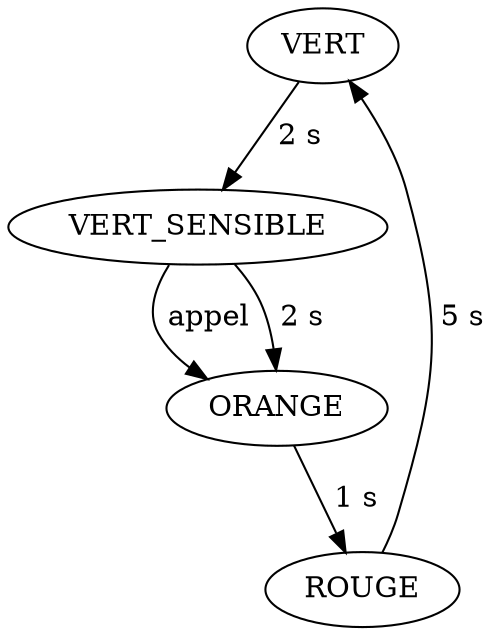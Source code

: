 digraph "Feu tricolore" {
    VERT          -> VERT_SENSIBLE [label=" 2 s "];
    VERT_SENSIBLE -> ORANGE        [label=" appel "];
    VERT_SENSIBLE -> ORANGE        [label=" 2 s "];
    ORANGE        -> ROUGE         [label=" 1 s "];
    ROUGE         -> VERT          [label=" 5 s "];
}
